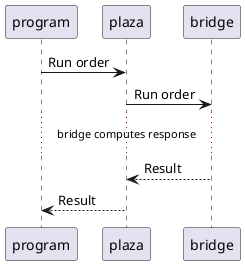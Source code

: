 ' Just the simple path
@startuml happy-path.png
participant program
participant plaza
participant bridge

program -> plaza: Run order
plaza -> bridge: Run order
... bridge computes response ...
plaza <-- bridge: Result
program <-- plaza: Result
@enduml

@startuml long-running-operation.png
participant program
participant plaza
participant bridge

program -> plaza: Run order
plaza -> bridge: Run order
... bridge computes response ...
plaza -> bridge: Still running?
plaza <-- bridge: Yes
... bridge still computes response ...
plaza <-- bridge: Result
program <-- plaza: Result
@enduml

@startuml failed-operation.png
participant program
participant plaza
participant bridge

program -> plaza: Run order
plaza -> bridge: Run order
... bridge fails ...
plaza -> bridge: Still running?
plaza <-- bridge: No
program <-- plaza: Error
@enduml


@startuml error-on-connection-to-bridge.png
participant program
participant plaza
participant bridge

program -> plaza: Run order
plaza -> bridge: Run order
... bridge connection fails silently ...
plaza -X bridge: Still running?
... Timeout time passes ...
program <-- plaza: Error
@enduml

@startuml disconnection-to-bridge.png
participant program
participant plaza
participant bridge

program -> plaza: Run order
plaza -> bridge: Run order
... bridge connection fails ...
plaza -> plaza: Connection failed
program <-- plaza: Error
@enduml

@startuml too-long-running-operation.png
participant program
participant plaza
participant bridge

program -> plaza: Run order
plaza -> bridge: Run order
... bridge computes response ...
plaza -> bridge: Still running?
plaza <-- bridge: Yes
... this repeats MaxTimeouts ...
program <-- plaza: Result
plaza -> bridge: Cancel

@enduml


@startuml no-bridge-running.png
participant program
participant plaza
participant bridge

program -> plaza: Run order
destroy bridge

program <-- plaza: Error
@enduml